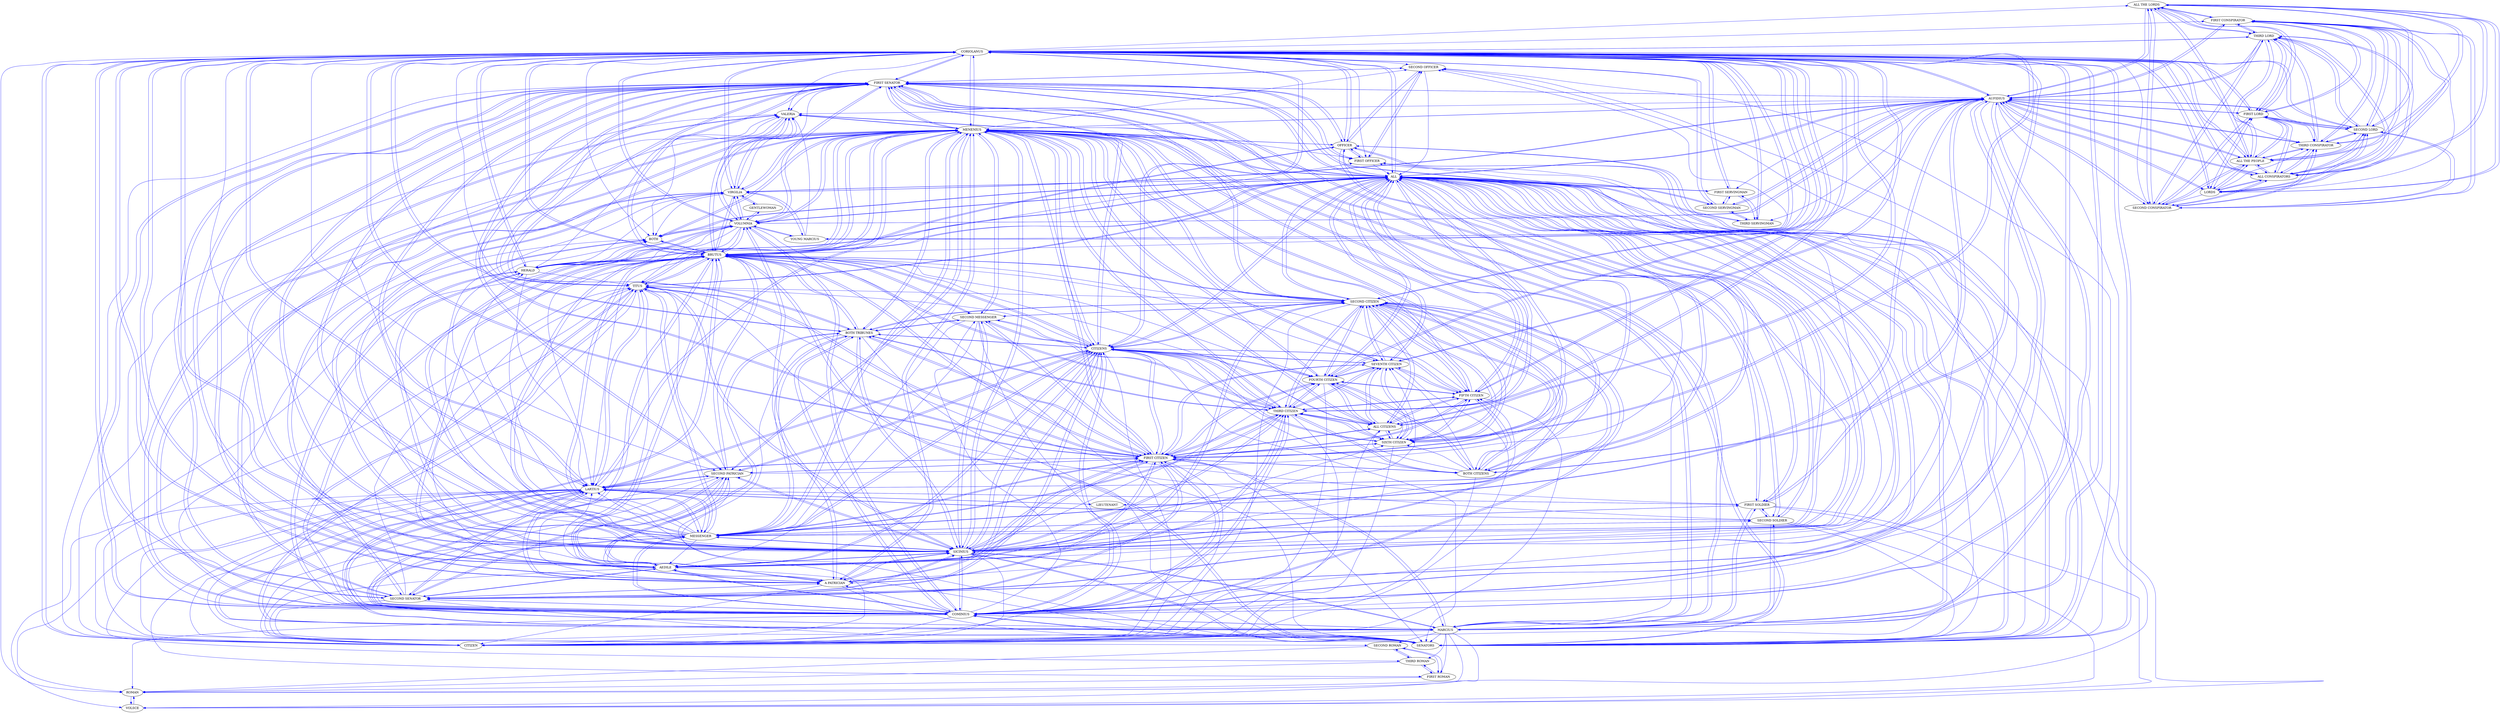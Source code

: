 strict digraph  {
	"ALL THE LORDS" -> "FIRST CONSPIRATOR"	 [color=blue,
		weight=1];
	"ALL THE LORDS" -> AUFIDIUS	 [color=blue,
		weight=1];
	"ALL THE LORDS" -> "FIRST LORD"	 [color=blue,
		weight=1];
	"ALL THE LORDS" -> LORDS	 [color=blue,
		weight=1];
	"ALL THE LORDS" -> "SECOND CONSPIRATOR"	 [color=blue,
		weight=1];
	"ALL THE LORDS" -> "ALL CONSPIRATORS"	 [color=blue,
		weight=1];
	"ALL THE LORDS" -> "ALL THE PEOPLE"	 [color=blue,
		weight=1];
	"ALL THE LORDS" -> "THIRD CONSPIRATOR"	 [color=blue,
		weight=1];
	"ALL THE LORDS" -> "SECOND LORD"	 [color=blue,
		weight=1];
	"ALL THE LORDS" -> "THIRD LORD"	 [color=blue,
		weight=1];
	"FIRST CONSPIRATOR" -> "ALL THE LORDS"	 [color=blue,
		weight=8];
	"FIRST CONSPIRATOR" -> AUFIDIUS	 [color=blue,
		weight=8];
	"FIRST CONSPIRATOR" -> "FIRST LORD"	 [color=blue,
		weight=8];
	"FIRST CONSPIRATOR" -> "SECOND CONSPIRATOR"	 [color=blue,
		weight=8];
	"FIRST CONSPIRATOR" -> "ALL CONSPIRATORS"	 [color=blue,
		weight=8];
	"FIRST CONSPIRATOR" -> "ALL THE PEOPLE"	 [color=blue,
		weight=8];
	"FIRST CONSPIRATOR" -> "THIRD CONSPIRATOR"	 [color=blue,
		weight=8];
	"FIRST CONSPIRATOR" -> "SECOND LORD"	 [color=blue,
		weight=8];
	"FIRST CONSPIRATOR" -> "THIRD LORD"	 [color=blue,
		weight=8];
	AUFIDIUS -> "ALL THE LORDS"	 [color=blue,
		weight=87];
	AUFIDIUS -> "FIRST CONSPIRATOR"	 [color=blue,
		weight=87];
	AUFIDIUS -> "FIRST SERVINGMAN"	 [color=blue,
		weight=56];
	AUFIDIUS -> MENENIUS	 [color=blue,
		weight=1];
	AUFIDIUS -> VIRGILIA	 [color=blue,
		weight=5];
	AUFIDIUS -> "FIRST LORD"	 [color=blue,
		weight=87];
	AUFIDIUS -> "FIRST SOLDIER"	 [color=blue,
		weight=32];
	AUFIDIUS -> LORDS	 [color=blue,
		weight=44];
	AUFIDIUS -> "SECOND CONSPIRATOR"	 [color=blue,
		weight=87];
	AUFIDIUS -> CORIOLANUS	 [color=blue,
		weight=107];
	AUFIDIUS -> "FIRST SENATOR"	 [color=blue,
		weight=32];
	AUFIDIUS -> "THIRD SERVINGMAN"	 [color=blue,
		weight=56];
	AUFIDIUS -> SENATORS	 [color=blue,
		weight=31];
	AUFIDIUS -> "ALL CONSPIRATORS"	 [color=blue,
		weight=87];
	AUFIDIUS -> "SECOND SERVINGMAN"	 [color=blue,
		weight=56];
	AUFIDIUS -> "ALL THE PEOPLE"	 [color=blue,
		weight=87];
	AUFIDIUS -> "THIRD CONSPIRATOR"	 [color=blue,
		weight=87];
	AUFIDIUS -> MARCIUS	 [color=blue,
		weight=10];
	AUFIDIUS -> LIEUTENANT	 [color=blue,
		weight=48];
	AUFIDIUS -> ALL	 [color=blue,
		weight=87];
	AUFIDIUS -> COMINIUS	 [color=blue,
		weight=1];
	AUFIDIUS -> "YOUNG MARCIUS"	 [color=blue,
		weight=5];
	AUFIDIUS -> VOLUMNIA	 [color=blue,
		weight=5];
	AUFIDIUS -> "SECOND SENATOR"	 [color=blue,
		weight=32];
	AUFIDIUS -> VALERIA	 [color=blue,
		weight=5];
	AUFIDIUS -> "SECOND LORD"	 [color=blue,
		weight=87];
	AUFIDIUS -> "THIRD LORD"	 [color=blue,
		weight=87];
	"FIRST SERVINGMAN" -> CORIOLANUS	 [color=blue,
		weight=6];
	"FIRST SERVINGMAN" -> "THIRD SERVINGMAN"	 [color=blue,
		weight=25];
	"FIRST SERVINGMAN" -> "SECOND SERVINGMAN"	 [color=blue,
		weight=27];
	"FIRST SERVINGMAN" -> ALL	 [color=blue,
		weight=29];
	"FIRST CITIZEN" -> MENENIUS	 [color=blue,
		weight=42];
	"FIRST CITIZEN" -> "BOTH CITIZENS"	 [color=blue,
		weight=5];
	"FIRST CITIZEN" -> CORIOLANUS	 [color=blue,
		weight=1];
	"FIRST CITIZEN" -> "FIRST SENATOR"	 [color=blue,
		weight=64];
	"FIRST CITIZEN" -> SENATORS	 [color=blue,
		weight=3];
	"FIRST CITIZEN" -> "A PATRICIAN"	 [color=blue,
		weight=3];
	"FIRST CITIZEN" -> CITIZEN	 [color=blue,
		weight=79];
	"FIRST CITIZEN" -> AEDILE	 [color=blue,
		weight=8];
	"FIRST CITIZEN" -> "SIXTH CITIZEN"	 [color=blue,
		weight=8];
	"FIRST CITIZEN" -> SICINIUS	 [color=blue,
		weight=13];
	"FIRST CITIZEN" -> MESSENGER	 [color=blue,
		weight=5];
	"FIRST CITIZEN" -> MARCIUS	 [color=blue,
		weight=1];
	"FIRST CITIZEN" -> LARTIUS	 [color=blue,
		weight=3];
	"FIRST CITIZEN" -> ALL	 [color=blue,
		weight=72];
	"FIRST CITIZEN" -> "ALL CITIZENS"	 [color=blue,
		weight=5];
	"FIRST CITIZEN" -> TITUS	 [color=blue,
		weight=3];
	"FIRST CITIZEN" -> COMINIUS	 [color=blue,
		weight=2];
	"FIRST CITIZEN" -> "SECOND CITIZEN"	 [color=blue,
		weight=76];
	"FIRST CITIZEN" -> BRUTUS	 [color=blue,
		weight=13];
	"FIRST CITIZEN" -> "SECOND PATRICIAN"	 [color=blue,
		weight=3];
	"FIRST CITIZEN" -> "THIRD CITIZEN"	 [color=blue,
		weight=15];
	"FIRST CITIZEN" -> CITIZENS	 [color=blue,
		weight=18];
	"FIRST CITIZEN" -> "BOTH TRIBUNES"	 [color=blue,
		weight=7];
	"FIRST CITIZEN" -> "FIFTH CITIZEN"	 [color=blue,
		weight=8];
	"FIRST CITIZEN" -> "FOURTH CITIZEN"	 [color=blue,
		weight=8];
	"FIRST CITIZEN" -> "SECOND SENATOR"	 [color=blue,
		weight=3];
	"FIRST CITIZEN" -> "SEVENTH CITIZEN"	 [color=blue,
		weight=8];
	"FIRST CITIZEN" -> "SECOND MESSENGER"	 [color=blue,
		weight=5];
	MENENIUS -> AUFIDIUS	 [color=blue,
		weight=21];
	MENENIUS -> "FIRST CITIZEN"	 [color=blue,
		weight=252];
	MENENIUS -> VIRGILIA	 [color=blue,
		weight=52];
	MENENIUS -> "BOTH CITIZENS"	 [color=blue,
		weight=8];
	MENENIUS -> CORIOLANUS	 [color=blue,
		weight=161];
	MENENIUS -> "FIRST SENATOR"	 [color=blue,
		weight=314];
	MENENIUS -> SENATORS	 [color=blue,
		weight=166];
	MENENIUS -> "A PATRICIAN"	 [color=blue,
		weight=110];
	MENENIUS -> HERALD	 [color=blue,
		weight=11];
	MENENIUS -> CITIZEN	 [color=blue,
		weight=251];
	MENENIUS -> AEDILE	 [color=blue,
		weight=146];
	MENENIUS -> "SIXTH CITIZEN"	 [color=blue,
		weight=13];
	MENENIUS -> "FIRST OFFICER"	 [color=blue,
		weight=41];
	MENENIUS -> SICINIUS	 [color=blue,
		weight=407];
	MENENIUS -> MESSENGER	 [color=blue,
		weight=46];
	MENENIUS -> MARCIUS	 [color=blue,
		weight=10];
	MENENIUS -> LARTIUS	 [color=blue,
		weight=101];
	MENENIUS -> ALL	 [color=blue,
		weight=355];
	MENENIUS -> "ALL CITIZENS"	 [color=blue,
		weight=8];
	MENENIUS -> TITUS	 [color=blue,
		weight=101];
	MENENIUS -> COMINIUS	 [color=blue,
		weight=240];
	MENENIUS -> "SECOND CITIZEN"	 [color=blue,
		weight=163];
	MENENIUS -> BRUTUS	 [color=blue,
		weight=371];
	MENENIUS -> VOLUMNIA	 [color=blue,
		weight=72];
	MENENIUS -> "SECOND PATRICIAN"	 [color=blue,
		weight=89];
	MENENIUS -> "THIRD CITIZEN"	 [color=blue,
		weight=70];
	MENENIUS -> CITIZENS	 [color=blue,
		weight=173];
	MENENIUS -> BOTH	 [color=blue,
		weight=119];
	MENENIUS -> OFFICER	 [color=blue,
		weight=41];
	MENENIUS -> "BOTH TRIBUNES"	 [color=blue,
		weight=71];
	MENENIUS -> "FIFTH CITIZEN"	 [color=blue,
		weight=13];
	MENENIUS -> "FOURTH CITIZEN"	 [color=blue,
		weight=13];
	MENENIUS -> "SECOND SENATOR"	 [color=blue,
		weight=145];
	MENENIUS -> VALERIA	 [color=blue,
		weight=42];
	MENENIUS -> "SEVENTH CITIZEN"	 [color=blue,
		weight=13];
	MENENIUS -> "SECOND MESSENGER"	 [color=blue,
		weight=42];
	MENENIUS -> "SECOND OFFICER"	 [color=blue,
		weight=41];
	VIRGILIA -> AUFIDIUS	 [color=blue,
		weight=6];
	VIRGILIA -> MENENIUS	 [color=blue,
		weight=9];
	VIRGILIA -> CORIOLANUS	 [color=blue,
		weight=7];
	VIRGILIA -> SICINIUS	 [color=blue,
		weight=8];
	VIRGILIA -> ALL	 [color=blue,
		weight=4];
	VIRGILIA -> COMINIUS	 [color=blue,
		weight=1];
	VIRGILIA -> "YOUNG MARCIUS"	 [color=blue,
		weight=6];
	VIRGILIA -> BRUTUS	 [color=blue,
		weight=8];
	VIRGILIA -> VOLUMNIA	 [color=blue,
		weight=35];
	VIRGILIA -> BOTH	 [color=blue,
		weight=4];
	VIRGILIA -> GENTLEWOMAN	 [color=blue,
		weight=2];
	VIRGILIA -> VALERIA	 [color=blue,
		weight=26];
	"FIRST LORD" -> "ALL THE LORDS"	 [color=blue,
		weight=13];
	"FIRST LORD" -> "FIRST CONSPIRATOR"	 [color=blue,
		weight=13];
	"FIRST LORD" -> AUFIDIUS	 [color=blue,
		weight=13];
	"FIRST LORD" -> LORDS	 [color=blue,
		weight=13];
	"FIRST LORD" -> "SECOND CONSPIRATOR"	 [color=blue,
		weight=13];
	"FIRST LORD" -> CORIOLANUS	 [color=blue,
		weight=6];
	"FIRST LORD" -> "ALL CONSPIRATORS"	 [color=blue,
		weight=13];
	"FIRST LORD" -> "ALL THE PEOPLE"	 [color=blue,
		weight=13];
	"FIRST LORD" -> "THIRD CONSPIRATOR"	 [color=blue,
		weight=13];
	"FIRST LORD" -> "SECOND LORD"	 [color=blue,
		weight=13];
	"FIRST LORD" -> "THIRD LORD"	 [color=blue,
		weight=13];
	"FIRST SOLDIER" -> AUFIDIUS	 [color=blue,
		weight=4];
	"FIRST SOLDIER" -> "FIRST SENATOR"	 [color=blue,
		weight=7];
	"FIRST SOLDIER" -> SENATORS	 [color=blue,
		weight=7];
	"FIRST SOLDIER" -> MESSENGER	 [color=blue,
		weight=7];
	"FIRST SOLDIER" -> MARCIUS	 [color=blue,
		weight=7];
	"FIRST SOLDIER" -> LARTIUS	 [color=blue,
		weight=7];
	"FIRST SOLDIER" -> ALL	 [color=blue,
		weight=7];
	"FIRST SOLDIER" -> TITUS	 [color=blue,
		weight=7];
	"FIRST SOLDIER" -> "SECOND SOLDIER"	 [color=blue,
		weight=7];
	"FIRST SOLDIER" -> VOLSCE	 [color=blue,
		weight=7];
	LORDS -> "ALL THE LORDS"	 [color=blue,
		weight=2];
	LORDS -> "FIRST CONSPIRATOR"	 [color=blue,
		weight=2];
	LORDS -> AUFIDIUS	 [color=blue,
		weight=2];
	LORDS -> "FIRST LORD"	 [color=blue,
		weight=2];
	LORDS -> "SECOND CONSPIRATOR"	 [color=blue,
		weight=2];
	LORDS -> CORIOLANUS	 [color=blue,
		weight=1];
	LORDS -> "ALL CONSPIRATORS"	 [color=blue,
		weight=2];
	LORDS -> "ALL THE PEOPLE"	 [color=blue,
		weight=2];
	LORDS -> "THIRD CONSPIRATOR"	 [color=blue,
		weight=2];
	LORDS -> "SECOND LORD"	 [color=blue,
		weight=2];
	LORDS -> "THIRD LORD"	 [color=blue,
		weight=2];
	"SECOND CONSPIRATOR" -> "ALL THE LORDS"	 [color=blue,
		weight=7];
	"SECOND CONSPIRATOR" -> "FIRST CONSPIRATOR"	 [color=blue,
		weight=7];
	"SECOND CONSPIRATOR" -> AUFIDIUS	 [color=blue,
		weight=7];
	"SECOND CONSPIRATOR" -> "FIRST LORD"	 [color=blue,
		weight=7];
	"SECOND CONSPIRATOR" -> "ALL CONSPIRATORS"	 [color=blue,
		weight=7];
	"SECOND CONSPIRATOR" -> "ALL THE PEOPLE"	 [color=blue,
		weight=7];
	"SECOND CONSPIRATOR" -> "THIRD CONSPIRATOR"	 [color=blue,
		weight=7];
	"SECOND CONSPIRATOR" -> "SECOND LORD"	 [color=blue,
		weight=7];
	"SECOND CONSPIRATOR" -> "THIRD LORD"	 [color=blue,
		weight=7];
	"BOTH CITIZENS" -> "FIRST CITIZEN"	 [color=blue,
		weight=1];
	"BOTH CITIZENS" -> MENENIUS	 [color=blue,
		weight=1];
	"BOTH CITIZENS" -> CORIOLANUS	 [color=blue,
		weight=1];
	"BOTH CITIZENS" -> CITIZEN	 [color=blue,
		weight=1];
	"BOTH CITIZENS" -> "SIXTH CITIZEN"	 [color=blue,
		weight=1];
	"BOTH CITIZENS" -> ALL	 [color=blue,
		weight=1];
	"BOTH CITIZENS" -> "ALL CITIZENS"	 [color=blue,
		weight=1];
	"BOTH CITIZENS" -> "SECOND CITIZEN"	 [color=blue,
		weight=1];
	"BOTH CITIZENS" -> "THIRD CITIZEN"	 [color=blue,
		weight=1];
	"BOTH CITIZENS" -> CITIZENS	 [color=blue,
		weight=1];
	"BOTH CITIZENS" -> "FIFTH CITIZEN"	 [color=blue,
		weight=1];
	"BOTH CITIZENS" -> "FOURTH CITIZEN"	 [color=blue,
		weight=1];
	"BOTH CITIZENS" -> "SEVENTH CITIZEN"	 [color=blue,
		weight=1];
	CORIOLANUS -> "ALL THE LORDS"	 [color=blue,
		weight=35];
	CORIOLANUS -> "FIRST CONSPIRATOR"	 [color=blue,
		weight=35];
	CORIOLANUS -> AUFIDIUS	 [color=blue,
		weight=202];
	CORIOLANUS -> "FIRST SERVINGMAN"	 [color=blue,
		weight=64];
	CORIOLANUS -> "FIRST CITIZEN"	 [color=blue,
		weight=218];
	CORIOLANUS -> MENENIUS	 [color=blue,
		weight=412];
	CORIOLANUS -> VIRGILIA	 [color=blue,
		weight=153];
	CORIOLANUS -> "FIRST LORD"	 [color=blue,
		weight=35];
	CORIOLANUS -> LORDS	 [color=blue,
		weight=35];
	CORIOLANUS -> "SECOND CONSPIRATOR"	 [color=blue,
		weight=35];
	CORIOLANUS -> "BOTH CITIZENS"	 [color=blue,
		weight=40];
	CORIOLANUS -> "FIRST SENATOR"	 [color=blue,
		weight=300];
	CORIOLANUS -> "THIRD SERVINGMAN"	 [color=blue,
		weight=58];
	CORIOLANUS -> SENATORS	 [color=blue,
		weight=267];
	CORIOLANUS -> "A PATRICIAN"	 [color=blue,
		weight=211];
	CORIOLANUS -> HERALD	 [color=blue,
		weight=21];
	CORIOLANUS -> "ALL CONSPIRATORS"	 [color=blue,
		weight=35];
	CORIOLANUS -> CITIZEN	 [color=blue,
		weight=123];
	CORIOLANUS -> "SECOND SERVINGMAN"	 [color=blue,
		weight=64];
	CORIOLANUS -> AEDILE	 [color=blue,
		weight=62];
	CORIOLANUS -> "SIXTH CITIZEN"	 [color=blue,
		weight=66];
	CORIOLANUS -> "FIRST OFFICER"	 [color=blue,
		weight=25];
	CORIOLANUS -> "ALL THE PEOPLE"	 [color=blue,
		weight=35];
	CORIOLANUS -> SICINIUS	 [color=blue,
		weight=243];
	CORIOLANUS -> "THIRD CONSPIRATOR"	 [color=blue,
		weight=35];
	CORIOLANUS -> MARCIUS	 [color=blue,
		weight=18];
	CORIOLANUS -> LARTIUS	 [color=blue,
		weight=191];
	CORIOLANUS -> ROMAN	 [color=blue,
		weight=18];
	CORIOLANUS -> ALL	 [color=blue,
		weight=346];
	CORIOLANUS -> "ALL CITIZENS"	 [color=blue,
		weight=60];
	CORIOLANUS -> TITUS	 [color=blue,
		weight=191];
	CORIOLANUS -> COMINIUS	 [color=blue,
		weight=358];
	CORIOLANUS -> "YOUNG MARCIUS"	 [color=blue,
		weight=88];
	CORIOLANUS -> "SECOND CITIZEN"	 [color=blue,
		weight=66];
	CORIOLANUS -> BRUTUS	 [color=blue,
		weight=243];
	CORIOLANUS -> VOLUMNIA	 [color=blue,
		weight=195];
	CORIOLANUS -> "SECOND PATRICIAN"	 [color=blue,
		weight=152];
	CORIOLANUS -> "THIRD CITIZEN"	 [color=blue,
		weight=66];
	CORIOLANUS -> CITIZENS	 [color=blue,
		weight=268];
	CORIOLANUS -> BOTH	 [color=blue,
		weight=21];
	CORIOLANUS -> OFFICER	 [color=blue,
		weight=25];
	CORIOLANUS -> "BOTH TRIBUNES"	 [color=blue,
		weight=50];
	CORIOLANUS -> "FIFTH CITIZEN"	 [color=blue,
		weight=66];
	CORIOLANUS -> "FOURTH CITIZEN"	 [color=blue,
		weight=66];
	CORIOLANUS -> "SECOND SENATOR"	 [color=blue,
		weight=166];
	CORIOLANUS -> VALERIA	 [color=blue,
		weight=109];
	CORIOLANUS -> "SEVENTH CITIZEN"	 [color=blue,
		weight=66];
	CORIOLANUS -> "SECOND OFFICER"	 [color=blue,
		weight=25];
	CORIOLANUS -> "SECOND LORD"	 [color=blue,
		weight=35];
	CORIOLANUS -> "THIRD LORD"	 [color=blue,
		weight=35];
	"FIRST SENATOR" -> AUFIDIUS	 [color=blue,
		weight=7];
	"FIRST SENATOR" -> "FIRST CITIZEN"	 [color=blue,
		weight=19];
	"FIRST SENATOR" -> MENENIUS	 [color=blue,
		weight=66];
	"FIRST SENATOR" -> VIRGILIA	 [color=blue,
		weight=6];
	"FIRST SENATOR" -> "FIRST SOLDIER"	 [color=blue,
		weight=10];
	"FIRST SENATOR" -> CORIOLANUS	 [color=blue,
		weight=24];
	"FIRST SENATOR" -> SENATORS	 [color=blue,
		weight=59];
	"FIRST SENATOR" -> "A PATRICIAN"	 [color=blue,
		weight=15];
	"FIRST SENATOR" -> CITIZEN	 [color=blue,
		weight=16];
	"FIRST SENATOR" -> AEDILE	 [color=blue,
		weight=10];
	"FIRST SENATOR" -> "FIRST OFFICER"	 [color=blue,
		weight=13];
	"FIRST SENATOR" -> SICINIUS	 [color=blue,
		weight=33];
	"FIRST SENATOR" -> MESSENGER	 [color=blue,
		weight=17];
	"FIRST SENATOR" -> MARCIUS	 [color=blue,
		weight=17];
	"FIRST SENATOR" -> LARTIUS	 [color=blue,
		weight=29];
	"FIRST SENATOR" -> ALL	 [color=blue,
		weight=55];
	"FIRST SENATOR" -> TITUS	 [color=blue,
		weight=29];
	"FIRST SENATOR" -> COMINIUS	 [color=blue,
		weight=59];
	"FIRST SENATOR" -> "SECOND CITIZEN"	 [color=blue,
		weight=7];
	"FIRST SENATOR" -> BRUTUS	 [color=blue,
		weight=33];
	"FIRST SENATOR" -> "SECOND SOLDIER"	 [color=blue,
		weight=10];
	"FIRST SENATOR" -> VOLUMNIA	 [color=blue,
		weight=9];
	"FIRST SENATOR" -> "SECOND PATRICIAN"	 [color=blue,
		weight=12];
	"FIRST SENATOR" -> CITIZENS	 [color=blue,
		weight=13];
	"FIRST SENATOR" -> OFFICER	 [color=blue,
		weight=13];
	"FIRST SENATOR" -> "BOTH TRIBUNES"	 [color=blue,
		weight=1];
	"FIRST SENATOR" -> "SECOND SENATOR"	 [color=blue,
		weight=50];
	"FIRST SENATOR" -> VALERIA	 [color=blue,
		weight=6];
	"FIRST SENATOR" -> "SECOND OFFICER"	 [color=blue,
		weight=13];
	"THIRD SERVINGMAN" -> "FIRST SERVINGMAN"	 [color=blue,
		weight=49];
	"THIRD SERVINGMAN" -> CORIOLANUS	 [color=blue,
		weight=15];
	"THIRD SERVINGMAN" -> "SECOND SERVINGMAN"	 [color=blue,
		weight=49];
	"THIRD SERVINGMAN" -> ALL	 [color=blue,
		weight=49];
	SENATORS -> MENENIUS	 [color=blue,
		weight=1];
	SENATORS -> CORIOLANUS	 [color=blue,
		weight=1];
	SENATORS -> "FIRST SENATOR"	 [color=blue,
		weight=1];
	SENATORS -> "FIRST OFFICER"	 [color=blue,
		weight=1];
	SENATORS -> SICINIUS	 [color=blue,
		weight=1];
	SENATORS -> ALL	 [color=blue,
		weight=1];
	SENATORS -> COMINIUS	 [color=blue,
		weight=1];
	SENATORS -> BRUTUS	 [color=blue,
		weight=1];
	SENATORS -> OFFICER	 [color=blue,
		weight=1];
	SENATORS -> "SECOND OFFICER"	 [color=blue,
		weight=1];
	"A PATRICIAN" -> "FIRST CITIZEN"	 [color=blue,
		weight=1];
	"A PATRICIAN" -> MENENIUS	 [color=blue,
		weight=1];
	"A PATRICIAN" -> CORIOLANUS	 [color=blue,
		weight=2];
	"A PATRICIAN" -> "FIRST SENATOR"	 [color=blue,
		weight=3];
	"A PATRICIAN" -> SENATORS	 [color=blue,
		weight=1];
	"A PATRICIAN" -> CITIZEN	 [color=blue,
		weight=1];
	"A PATRICIAN" -> AEDILE	 [color=blue,
		weight=1];
	"A PATRICIAN" -> SICINIUS	 [color=blue,
		weight=1];
	"A PATRICIAN" -> LARTIUS	 [color=blue,
		weight=1];
	"A PATRICIAN" -> ALL	 [color=blue,
		weight=1];
	"A PATRICIAN" -> TITUS	 [color=blue,
		weight=1];
	"A PATRICIAN" -> BRUTUS	 [color=blue,
		weight=1];
	"A PATRICIAN" -> VOLUMNIA	 [color=blue,
		weight=1];
	"A PATRICIAN" -> "SECOND PATRICIAN"	 [color=blue,
		weight=1];
	"A PATRICIAN" -> CITIZENS	 [color=blue,
		weight=1];
	"A PATRICIAN" -> "SECOND SENATOR"	 [color=blue,
		weight=1];
	HERALD -> MENENIUS	 [color=blue,
		weight=6];
	HERALD -> VIRGILIA	 [color=blue,
		weight=6];
	HERALD -> CORIOLANUS	 [color=blue,
		weight=6];
	HERALD -> SICINIUS	 [color=blue,
		weight=6];
	HERALD -> LARTIUS	 [color=blue,
		weight=6];
	HERALD -> ALL	 [color=blue,
		weight=6];
	HERALD -> TITUS	 [color=blue,
		weight=6];
	HERALD -> COMINIUS	 [color=blue,
		weight=6];
	HERALD -> BRUTUS	 [color=blue,
		weight=6];
	HERALD -> VOLUMNIA	 [color=blue,
		weight=6];
	HERALD -> BOTH	 [color=blue,
		weight=6];
	HERALD -> VALERIA	 [color=blue,
		weight=6];
	"ALL CONSPIRATORS" -> "ALL THE LORDS"	 [color=blue,
		weight=2];
	"ALL CONSPIRATORS" -> "FIRST CONSPIRATOR"	 [color=blue,
		weight=2];
	"ALL CONSPIRATORS" -> AUFIDIUS	 [color=blue,
		weight=2];
	"ALL CONSPIRATORS" -> "FIRST LORD"	 [color=blue,
		weight=2];
	"ALL CONSPIRATORS" -> LORDS	 [color=blue,
		weight=2];
	"ALL CONSPIRATORS" -> "SECOND CONSPIRATOR"	 [color=blue,
		weight=2];
	"ALL CONSPIRATORS" -> CORIOLANUS	 [color=blue,
		weight=2];
	"ALL CONSPIRATORS" -> "ALL THE PEOPLE"	 [color=blue,
		weight=2];
	"ALL CONSPIRATORS" -> "THIRD CONSPIRATOR"	 [color=blue,
		weight=2];
	"ALL CONSPIRATORS" -> "SECOND LORD"	 [color=blue,
		weight=2];
	"ALL CONSPIRATORS" -> "THIRD LORD"	 [color=blue,
		weight=2];
	CITIZEN -> CORIOLANUS	 [color=blue,
		weight=4];
	"SECOND SERVINGMAN" -> AUFIDIUS	 [color=blue,
		weight=2];
	"SECOND SERVINGMAN" -> "FIRST SERVINGMAN"	 [color=blue,
		weight=35];
	"SECOND SERVINGMAN" -> CORIOLANUS	 [color=blue,
		weight=10];
	"SECOND SERVINGMAN" -> "THIRD SERVINGMAN"	 [color=blue,
		weight=28];
	"SECOND SERVINGMAN" -> ALL	 [color=blue,
		weight=35];
	AEDILE -> "FIRST CITIZEN"	 [color=blue,
		weight=7];
	AEDILE -> MENENIUS	 [color=blue,
		weight=8];
	AEDILE -> CORIOLANUS	 [color=blue,
		weight=2];
	AEDILE -> "FIRST SENATOR"	 [color=blue,
		weight=10];
	AEDILE -> SENATORS	 [color=blue,
		weight=2];
	AEDILE -> "A PATRICIAN"	 [color=blue,
		weight=1];
	AEDILE -> CITIZEN	 [color=blue,
		weight=9];
	AEDILE -> SICINIUS	 [color=blue,
		weight=16];
	AEDILE -> LARTIUS	 [color=blue,
		weight=1];
	AEDILE -> ALL	 [color=blue,
		weight=1];
	AEDILE -> TITUS	 [color=blue,
		weight=1];
	AEDILE -> COMINIUS	 [color=blue,
		weight=2];
	AEDILE -> "SECOND CITIZEN"	 [color=blue,
		weight=6];
	AEDILE -> BRUTUS	 [color=blue,
		weight=16];
	AEDILE -> "SECOND PATRICIAN"	 [color=blue,
		weight=1];
	AEDILE -> "THIRD CITIZEN"	 [color=blue,
		weight=6];
	AEDILE -> CITIZENS	 [color=blue,
		weight=16];
	AEDILE -> "BOTH TRIBUNES"	 [color=blue,
		weight=15];
	AEDILE -> "SECOND SENATOR"	 [color=blue,
		weight=1];
	"SIXTH CITIZEN" -> "FIRST CITIZEN"	 [color=blue,
		weight=2];
	"SIXTH CITIZEN" -> MENENIUS	 [color=blue,
		weight=2];
	"SIXTH CITIZEN" -> CORIOLANUS	 [color=blue,
		weight=2];
	"SIXTH CITIZEN" -> CITIZEN	 [color=blue,
		weight=2];
	"SIXTH CITIZEN" -> ALL	 [color=blue,
		weight=2];
	"SIXTH CITIZEN" -> "ALL CITIZENS"	 [color=blue,
		weight=2];
	"SIXTH CITIZEN" -> "SECOND CITIZEN"	 [color=blue,
		weight=2];
	"SIXTH CITIZEN" -> "THIRD CITIZEN"	 [color=blue,
		weight=2];
	"SIXTH CITIZEN" -> CITIZENS	 [color=blue,
		weight=2];
	"SIXTH CITIZEN" -> "FIFTH CITIZEN"	 [color=blue,
		weight=2];
	"SIXTH CITIZEN" -> "FOURTH CITIZEN"	 [color=blue,
		weight=2];
	"SIXTH CITIZEN" -> "SEVENTH CITIZEN"	 [color=blue,
		weight=2];
	"FIRST OFFICER" -> "FIRST SENATOR"	 [color=blue,
		weight=14];
	"FIRST OFFICER" -> ALL	 [color=blue,
		weight=14];
	"FIRST OFFICER" -> OFFICER	 [color=blue,
		weight=14];
	"FIRST OFFICER" -> "SECOND OFFICER"	 [color=blue,
		weight=14];
	"ALL THE PEOPLE" -> "ALL THE LORDS"	 [color=blue,
		weight=3];
	"ALL THE PEOPLE" -> "FIRST CONSPIRATOR"	 [color=blue,
		weight=3];
	"ALL THE PEOPLE" -> AUFIDIUS	 [color=blue,
		weight=3];
	"ALL THE PEOPLE" -> "FIRST LORD"	 [color=blue,
		weight=3];
	"ALL THE PEOPLE" -> LORDS	 [color=blue,
		weight=3];
	"ALL THE PEOPLE" -> "SECOND CONSPIRATOR"	 [color=blue,
		weight=3];
	"ALL THE PEOPLE" -> CORIOLANUS	 [color=blue,
		weight=3];
	"ALL THE PEOPLE" -> "ALL CONSPIRATORS"	 [color=blue,
		weight=3];
	"ALL THE PEOPLE" -> "THIRD CONSPIRATOR"	 [color=blue,
		weight=3];
	"ALL THE PEOPLE" -> "SECOND LORD"	 [color=blue,
		weight=3];
	"ALL THE PEOPLE" -> "THIRD LORD"	 [color=blue,
		weight=3];
	SICINIUS -> "FIRST CITIZEN"	 [color=blue,
		weight=172];
	SICINIUS -> MENENIUS	 [color=blue,
		weight=215];
	SICINIUS -> VIRGILIA	 [color=blue,
		weight=33];
	SICINIUS -> CORIOLANUS	 [color=blue,
		weight=109];
	SICINIUS -> "FIRST SENATOR"	 [color=blue,
		weight=141];
	SICINIUS -> SENATORS	 [color=blue,
		weight=123];
	SICINIUS -> "A PATRICIAN"	 [color=blue,
		weight=62];
	SICINIUS -> HERALD	 [color=blue,
		weight=25];
	SICINIUS -> CITIZEN	 [color=blue,
		weight=167];
	SICINIUS -> AEDILE	 [color=blue,
		weight=120];
	SICINIUS -> "SIXTH CITIZEN"	 [color=blue,
		weight=54];
	SICINIUS -> "FIRST OFFICER"	 [color=blue,
		weight=10];
	SICINIUS -> MESSENGER	 [color=blue,
		weight=37];
	SICINIUS -> MARCIUS	 [color=blue,
		weight=16];
	SICINIUS -> LARTIUS	 [color=blue,
		weight=103];
	SICINIUS -> ALL	 [color=blue,
		weight=152];
	SICINIUS -> TITUS	 [color=blue,
		weight=103];
	SICINIUS -> COMINIUS	 [color=blue,
		weight=105];
	SICINIUS -> "SECOND CITIZEN"	 [color=blue,
		weight=110];
	SICINIUS -> BRUTUS	 [color=blue,
		weight=291];
	SICINIUS -> VOLUMNIA	 [color=blue,
		weight=33];
	SICINIUS -> "SECOND PATRICIAN"	 [color=blue,
		weight=62];
	SICINIUS -> "THIRD CITIZEN"	 [color=blue,
		weight=94];
	SICINIUS -> CITIZENS	 [color=blue,
		weight=209];
	SICINIUS -> BOTH	 [color=blue,
		weight=29];
	SICINIUS -> OFFICER	 [color=blue,
		weight=10];
	SICINIUS -> "BOTH TRIBUNES"	 [color=blue,
		weight=93];
	SICINIUS -> "FIFTH CITIZEN"	 [color=blue,
		weight=54];
	SICINIUS -> "FOURTH CITIZEN"	 [color=blue,
		weight=54];
	SICINIUS -> "SECOND SENATOR"	 [color=blue,
		weight=62];
	SICINIUS -> VALERIA	 [color=blue,
		weight=25];
	SICINIUS -> "SEVENTH CITIZEN"	 [color=blue,
		weight=54];
	SICINIUS -> "SECOND MESSENGER"	 [color=blue,
		weight=14];
	SICINIUS -> "SECOND OFFICER"	 [color=blue,
		weight=10];
	"THIRD ROMAN" -> ROMAN	 [color=blue,
		weight=1];
	"THIRD ROMAN" -> "FIRST ROMAN"	 [color=blue,
		weight=1];
	"THIRD ROMAN" -> "SECOND ROMAN"	 [color=blue,
		weight=1];
	MESSENGER -> "FIRST CITIZEN"	 [color=blue,
		weight=13];
	MESSENGER -> MENENIUS	 [color=blue,
		weight=27];
	MESSENGER -> VIRGILIA	 [color=blue,
		weight=9];
	MESSENGER -> "FIRST SOLDIER"	 [color=blue,
		weight=2];
	MESSENGER -> CORIOLANUS	 [color=blue,
		weight=9];
	MESSENGER -> "FIRST SENATOR"	 [color=blue,
		weight=4];
	MESSENGER -> HERALD	 [color=blue,
		weight=9];
	MESSENGER -> CITIZEN	 [color=blue,
		weight=13];
	MESSENGER -> AEDILE	 [color=blue,
		weight=11];
	MESSENGER -> SICINIUS	 [color=blue,
		weight=25];
	MESSENGER -> MARCIUS	 [color=blue,
		weight=13];
	MESSENGER -> LARTIUS	 [color=blue,
		weight=11];
	MESSENGER -> ALL	 [color=blue,
		weight=11];
	MESSENGER -> TITUS	 [color=blue,
		weight=11];
	MESSENGER -> COMINIUS	 [color=blue,
		weight=9];
	MESSENGER -> "SECOND CITIZEN"	 [color=blue,
		weight=13];
	MESSENGER -> BRUTUS	 [color=blue,
		weight=20];
	MESSENGER -> "SECOND SOLDIER"	 [color=blue,
		weight=2];
	MESSENGER -> VOLUMNIA	 [color=blue,
		weight=9];
	MESSENGER -> "THIRD CITIZEN"	 [color=blue,
		weight=11];
	MESSENGER -> CITIZENS	 [color=blue,
		weight=11];
	MESSENGER -> BOTH	 [color=blue,
		weight=9];
	MESSENGER -> "BOTH TRIBUNES"	 [color=blue,
		weight=11];
	MESSENGER -> VALERIA	 [color=blue,
		weight=9];
	"THIRD CONSPIRATOR" -> "ALL THE LORDS"	 [color=blue,
		weight=12];
	"THIRD CONSPIRATOR" -> "FIRST CONSPIRATOR"	 [color=blue,
		weight=12];
	"THIRD CONSPIRATOR" -> AUFIDIUS	 [color=blue,
		weight=12];
	"THIRD CONSPIRATOR" -> "FIRST LORD"	 [color=blue,
		weight=12];
	"THIRD CONSPIRATOR" -> "SECOND CONSPIRATOR"	 [color=blue,
		weight=12];
	"THIRD CONSPIRATOR" -> "ALL CONSPIRATORS"	 [color=blue,
		weight=12];
	"THIRD CONSPIRATOR" -> "ALL THE PEOPLE"	 [color=blue,
		weight=12];
	"THIRD CONSPIRATOR" -> "SECOND LORD"	 [color=blue,
		weight=12];
	"THIRD CONSPIRATOR" -> "THIRD LORD"	 [color=blue,
		weight=12];
	MARCIUS -> AUFIDIUS	 [color=blue,
		weight=9];
	MARCIUS -> "FIRST CITIZEN"	 [color=blue,
		weight=78];
	MARCIUS -> MENENIUS	 [color=blue,
		weight=78];
	MARCIUS -> "FIRST SOLDIER"	 [color=blue,
		weight=35];
	MARCIUS -> CORIOLANUS	 [color=blue,
		weight=27];
	MARCIUS -> "FIRST SENATOR"	 [color=blue,
		weight=113];
	MARCIUS -> SENATORS	 [color=blue,
		weight=43];
	MARCIUS -> CITIZEN	 [color=blue,
		weight=78];
	MARCIUS -> SICINIUS	 [color=blue,
		weight=17];
	MARCIUS -> "THIRD ROMAN"	 [color=blue,
		weight=18];
	MARCIUS -> MESSENGER	 [color=blue,
		weight=106];
	MARCIUS -> LARTIUS	 [color=blue,
		weight=97];
	MARCIUS -> ROMAN	 [color=blue,
		weight=45];
	MARCIUS -> ALL	 [color=blue,
		weight=131];
	MARCIUS -> TITUS	 [color=blue,
		weight=97];
	MARCIUS -> COMINIUS	 [color=blue,
		weight=95];
	MARCIUS -> "SECOND CITIZEN"	 [color=blue,
		weight=78];
	MARCIUS -> BRUTUS	 [color=blue,
		weight=17];
	MARCIUS -> "SECOND SOLDIER"	 [color=blue,
		weight=35];
	MARCIUS -> "FIRST ROMAN"	 [color=blue,
		weight=18];
	MARCIUS -> "SECOND ROMAN"	 [color=blue,
		weight=18];
	MARCIUS -> VOLSCE	 [color=blue,
		weight=24];
	LARTIUS -> "FIRST CITIZEN"	 [color=blue,
		weight=12];
	LARTIUS -> MENENIUS	 [color=blue,
		weight=12];
	LARTIUS -> "FIRST SOLDIER"	 [color=blue,
		weight=19];
	LARTIUS -> CORIOLANUS	 [color=blue,
		weight=17];
	LARTIUS -> "FIRST SENATOR"	 [color=blue,
		weight=31];
	LARTIUS -> SENATORS	 [color=blue,
		weight=26];
	LARTIUS -> "A PATRICIAN"	 [color=blue,
		weight=12];
	LARTIUS -> "THIRD ROMAN"	 [color=blue,
		weight=11];
	LARTIUS -> MESSENGER	 [color=blue,
		weight=19];
	LARTIUS -> MARCIUS	 [color=blue,
		weight=32];
	LARTIUS -> ROMAN	 [color=blue,
		weight=16];
	LARTIUS -> LIEUTENANT	 [color=blue,
		weight=7];
	LARTIUS -> ALL	 [color=blue,
		weight=31];
	LARTIUS -> TITUS	 [color=blue,
		weight=47];
	LARTIUS -> COMINIUS	 [color=blue,
		weight=17];
	LARTIUS -> "SECOND SOLDIER"	 [color=blue,
		weight=19];
	LARTIUS -> "FIRST ROMAN"	 [color=blue,
		weight=11];
	LARTIUS -> "SECOND PATRICIAN"	 [color=blue,
		weight=12];
	LARTIUS -> CITIZENS	 [color=blue,
		weight=12];
	LARTIUS -> "SECOND SENATOR"	 [color=blue,
		weight=12];
	LARTIUS -> "SECOND ROMAN"	 [color=blue,
		weight=11];
	LARTIUS -> VOLSCE	 [color=blue,
		weight=13];
	ROMAN -> VOLSCE	 [color=blue,
		weight=29];
	LIEUTENANT -> AUFIDIUS	 [color=blue,
		weight=11];
	LIEUTENANT -> LARTIUS	 [color=blue,
		weight=1];
	ALL -> AUFIDIUS	 [color=blue,
		weight=2];
	ALL -> "FIRST SERVINGMAN"	 [color=blue,
		weight=1];
	ALL -> "FIRST CITIZEN"	 [color=blue,
		weight=9];
	ALL -> MENENIUS	 [color=blue,
		weight=2];
	ALL -> VIRGILIA	 [color=blue,
		weight=2];
	ALL -> "FIRST SOLDIER"	 [color=blue,
		weight=2];
	ALL -> "BOTH CITIZENS"	 [color=blue,
		weight=1];
	ALL -> CORIOLANUS	 [color=blue,
		weight=3];
	ALL -> "FIRST SENATOR"	 [color=blue,
		weight=11];
	ALL -> "THIRD SERVINGMAN"	 [color=blue,
		weight=1];
	ALL -> SENATORS	 [color=blue,
		weight=5];
	ALL -> HERALD	 [color=blue,
		weight=1];
	ALL -> CITIZEN	 [color=blue,
		weight=9];
	ALL -> "SECOND SERVINGMAN"	 [color=blue,
		weight=1];
	ALL -> "SIXTH CITIZEN"	 [color=blue,
		weight=3];
	ALL -> SICINIUS	 [color=blue,
		weight=3];
	ALL -> MESSENGER	 [color=blue,
		weight=2];
	ALL -> MARCIUS	 [color=blue,
		weight=3];
	ALL -> LARTIUS	 [color=blue,
		weight=4];
	ALL -> ROMAN	 [color=blue,
		weight=1];
	ALL -> "ALL CITIZENS"	 [color=blue,
		weight=1];
	ALL -> TITUS	 [color=blue,
		weight=4];
	ALL -> COMINIUS	 [color=blue,
		weight=2];
	ALL -> "SECOND CITIZEN"	 [color=blue,
		weight=9];
	ALL -> BRUTUS	 [color=blue,
		weight=3];
	ALL -> "SECOND SOLDIER"	 [color=blue,
		weight=2];
	ALL -> VOLUMNIA	 [color=blue,
		weight=2];
	ALL -> "THIRD CITIZEN"	 [color=blue,
		weight=3];
	ALL -> CITIZENS	 [color=blue,
		weight=3];
	ALL -> BOTH	 [color=blue,
		weight=1];
	ALL -> "FIFTH CITIZEN"	 [color=blue,
		weight=3];
	ALL -> "FOURTH CITIZEN"	 [color=blue,
		weight=3];
	ALL -> "SECOND SENATOR"	 [color=blue,
		weight=2];
	ALL -> VALERIA	 [color=blue,
		weight=2];
	ALL -> VOLSCE	 [color=blue,
		weight=2];
	ALL -> "SEVENTH CITIZEN"	 [color=blue,
		weight=3];
	"ALL CITIZENS" -> "FIRST CITIZEN"	 [color=blue,
		weight=1];
	"ALL CITIZENS" -> MENENIUS	 [color=blue,
		weight=1];
	"ALL CITIZENS" -> CORIOLANUS	 [color=blue,
		weight=1];
	"ALL CITIZENS" -> CITIZEN	 [color=blue,
		weight=1];
	"ALL CITIZENS" -> "SIXTH CITIZEN"	 [color=blue,
		weight=1];
	"ALL CITIZENS" -> ALL	 [color=blue,
		weight=1];
	"ALL CITIZENS" -> "SECOND CITIZEN"	 [color=blue,
		weight=1];
	"ALL CITIZENS" -> "THIRD CITIZEN"	 [color=blue,
		weight=1];
	"ALL CITIZENS" -> CITIZENS	 [color=blue,
		weight=1];
	"ALL CITIZENS" -> "FIFTH CITIZEN"	 [color=blue,
		weight=1];
	"ALL CITIZENS" -> "FOURTH CITIZEN"	 [color=blue,
		weight=1];
	"ALL CITIZENS" -> "SEVENTH CITIZEN"	 [color=blue,
		weight=1];
	TITUS -> "FIRST CITIZEN"	 [color=blue,
		weight=5];
	TITUS -> MENENIUS	 [color=blue,
		weight=5];
	TITUS -> "FIRST SENATOR"	 [color=blue,
		weight=5];
	TITUS -> SENATORS	 [color=blue,
		weight=5];
	TITUS -> CITIZEN	 [color=blue,
		weight=5];
	TITUS -> SICINIUS	 [color=blue,
		weight=5];
	TITUS -> MESSENGER	 [color=blue,
		weight=5];
	TITUS -> MARCIUS	 [color=blue,
		weight=5];
	TITUS -> LARTIUS	 [color=blue,
		weight=5];
	TITUS -> ALL	 [color=blue,
		weight=5];
	TITUS -> COMINIUS	 [color=blue,
		weight=5];
	TITUS -> "SECOND CITIZEN"	 [color=blue,
		weight=5];
	TITUS -> BRUTUS	 [color=blue,
		weight=5];
	COMINIUS -> "FIRST CITIZEN"	 [color=blue,
		weight=73];
	COMINIUS -> MENENIUS	 [color=blue,
		weight=169];
	COMINIUS -> VIRGILIA	 [color=blue,
		weight=10];
	COMINIUS -> CORIOLANUS	 [color=blue,
		weight=164];
	COMINIUS -> "FIRST SENATOR"	 [color=blue,
		weight=102];
	COMINIUS -> SENATORS	 [color=blue,
		weight=101];
	COMINIUS -> "A PATRICIAN"	 [color=blue,
		weight=40];
	COMINIUS -> HERALD	 [color=blue,
		weight=3];
	COMINIUS -> CITIZEN	 [color=blue,
		weight=73];
	COMINIUS -> AEDILE	 [color=blue,
		weight=71];
	COMINIUS -> "FIRST OFFICER"	 [color=blue,
		weight=47];
	COMINIUS -> SICINIUS	 [color=blue,
		weight=162];
	COMINIUS -> MESSENGER	 [color=blue,
		weight=80];
	COMINIUS -> MARCIUS	 [color=blue,
		weight=107];
	COMINIUS -> LARTIUS	 [color=blue,
		weight=80];
	COMINIUS -> ROMAN	 [color=blue,
		weight=56];
	COMINIUS -> ALL	 [color=blue,
		weight=139];
	COMINIUS -> TITUS	 [color=blue,
		weight=80];
	COMINIUS -> "SECOND CITIZEN"	 [color=blue,
		weight=43];
	COMINIUS -> BRUTUS	 [color=blue,
		weight=162];
	COMINIUS -> VOLUMNIA	 [color=blue,
		weight=16];
	COMINIUS -> "SECOND PATRICIAN"	 [color=blue,
		weight=30];
	COMINIUS -> "THIRD CITIZEN"	 [color=blue,
		weight=40];
	COMINIUS -> CITIZENS	 [color=blue,
		weight=81];
	COMINIUS -> BOTH	 [color=blue,
		weight=3];
	COMINIUS -> OFFICER	 [color=blue,
		weight=47];
	COMINIUS -> "BOTH TRIBUNES"	 [color=blue,
		weight=51];
	COMINIUS -> "SECOND SENATOR"	 [color=blue,
		weight=31];
	COMINIUS -> VALERIA	 [color=blue,
		weight=3];
	COMINIUS -> "SECOND MESSENGER"	 [color=blue,
		weight=40];
	COMINIUS -> "SECOND OFFICER"	 [color=blue,
		weight=47];
	"YOUNG MARCIUS" -> AUFIDIUS	 [color=blue,
		weight=2];
	"YOUNG MARCIUS" -> VIRGILIA	 [color=blue,
		weight=2];
	"YOUNG MARCIUS" -> CORIOLANUS	 [color=blue,
		weight=2];
	"YOUNG MARCIUS" -> VOLUMNIA	 [color=blue,
		weight=2];
	"YOUNG MARCIUS" -> VALERIA	 [color=blue,
		weight=2];
	"SECOND CITIZEN" -> "FIRST CITIZEN"	 [color=blue,
		weight=25];
	"SECOND CITIZEN" -> MENENIUS	 [color=blue,
		weight=6];
	"SECOND CITIZEN" -> "BOTH CITIZENS"	 [color=blue,
		weight=8];
	"SECOND CITIZEN" -> CORIOLANUS	 [color=blue,
		weight=3];
	"SECOND CITIZEN" -> "FIRST SENATOR"	 [color=blue,
		weight=8];
	"SECOND CITIZEN" -> CITIZEN	 [color=blue,
		weight=25];
	"SECOND CITIZEN" -> AEDILE	 [color=blue,
		weight=2];
	"SECOND CITIZEN" -> "SIXTH CITIZEN"	 [color=blue,
		weight=15];
	"SECOND CITIZEN" -> SICINIUS	 [color=blue,
		weight=9];
	"SECOND CITIZEN" -> MESSENGER	 [color=blue,
		weight=2];
	"SECOND CITIZEN" -> ALL	 [color=blue,
		weight=23];
	"SECOND CITIZEN" -> "ALL CITIZENS"	 [color=blue,
		weight=8];
	"SECOND CITIZEN" -> COMINIUS	 [color=blue,
		weight=1];
	"SECOND CITIZEN" -> BRUTUS	 [color=blue,
		weight=9];
	"SECOND CITIZEN" -> "THIRD CITIZEN"	 [color=blue,
		weight=17];
	"SECOND CITIZEN" -> CITIZENS	 [color=blue,
		weight=17];
	"SECOND CITIZEN" -> "BOTH TRIBUNES"	 [color=blue,
		weight=2];
	"SECOND CITIZEN" -> "FIFTH CITIZEN"	 [color=blue,
		weight=15];
	"SECOND CITIZEN" -> "FOURTH CITIZEN"	 [color=blue,
		weight=15];
	"SECOND CITIZEN" -> "SEVENTH CITIZEN"	 [color=blue,
		weight=15];
	"SECOND CITIZEN" -> "SECOND MESSENGER"	 [color=blue,
		weight=2];
	BRUTUS -> "FIRST CITIZEN"	 [color=blue,
		weight=140];
	BRUTUS -> MENENIUS	 [color=blue,
		weight=163];
	BRUTUS -> VIRGILIA	 [color=blue,
		weight=48];
	BRUTUS -> CORIOLANUS	 [color=blue,
		weight=102];
	BRUTUS -> "FIRST SENATOR"	 [color=blue,
		weight=102];
	BRUTUS -> SENATORS	 [color=blue,
		weight=84];
	BRUTUS -> "A PATRICIAN"	 [color=blue,
		weight=45];
	BRUTUS -> HERALD	 [color=blue,
		weight=45];
	BRUTUS -> CITIZEN	 [color=blue,
		weight=113];
	BRUTUS -> AEDILE	 [color=blue,
		weight=56];
	BRUTUS -> "SIXTH CITIZEN"	 [color=blue,
		weight=56];
	BRUTUS -> "FIRST OFFICER"	 [color=blue,
		weight=14];
	BRUTUS -> SICINIUS	 [color=blue,
		weight=247];
	BRUTUS -> MESSENGER	 [color=blue,
		weight=29];
	BRUTUS -> MARCIUS	 [color=blue,
		weight=19];
	BRUTUS -> LARTIUS	 [color=blue,
		weight=109];
	BRUTUS -> ALL	 [color=blue,
		weight=166];
	BRUTUS -> TITUS	 [color=blue,
		weight=109];
	BRUTUS -> COMINIUS	 [color=blue,
		weight=80];
	BRUTUS -> "SECOND CITIZEN"	 [color=blue,
		weight=95];
	BRUTUS -> VOLUMNIA	 [color=blue,
		weight=48];
	BRUTUS -> "SECOND PATRICIAN"	 [color=blue,
		weight=45];
	BRUTUS -> "THIRD CITIZEN"	 [color=blue,
		weight=76];
	BRUTUS -> CITIZENS	 [color=blue,
		weight=145];
	BRUTUS -> BOTH	 [color=blue,
		weight=55];
	BRUTUS -> OFFICER	 [color=blue,
		weight=14];
	BRUTUS -> "BOTH TRIBUNES"	 [color=blue,
		weight=44];
	BRUTUS -> "FIFTH CITIZEN"	 [color=blue,
		weight=56];
	BRUTUS -> "FOURTH CITIZEN"	 [color=blue,
		weight=56];
	BRUTUS -> "SECOND SENATOR"	 [color=blue,
		weight=45];
	BRUTUS -> VALERIA	 [color=blue,
		weight=45];
	BRUTUS -> "SEVENTH CITIZEN"	 [color=blue,
		weight=56];
	BRUTUS -> "SECOND MESSENGER"	 [color=blue,
		weight=4];
	BRUTUS -> "SECOND OFFICER"	 [color=blue,
		weight=14];
	"SECOND SOLDIER" -> "FIRST SOLDIER"	 [color=blue,
		weight=1];
	"SECOND SOLDIER" -> "FIRST SENATOR"	 [color=blue,
		weight=1];
	"SECOND SOLDIER" -> SENATORS	 [color=blue,
		weight=1];
	"SECOND SOLDIER" -> MESSENGER	 [color=blue,
		weight=1];
	"SECOND SOLDIER" -> MARCIUS	 [color=blue,
		weight=1];
	"SECOND SOLDIER" -> LARTIUS	 [color=blue,
		weight=1];
	"SECOND SOLDIER" -> ALL	 [color=blue,
		weight=1];
	"SECOND SOLDIER" -> TITUS	 [color=blue,
		weight=1];
	"SECOND SOLDIER" -> VOLSCE	 [color=blue,
		weight=1];
	"FIRST ROMAN" -> "THIRD ROMAN"	 [color=blue,
		weight=1];
	"FIRST ROMAN" -> ROMAN	 [color=blue,
		weight=1];
	"FIRST ROMAN" -> "SECOND ROMAN"	 [color=blue,
		weight=1];
	VOLUMNIA -> AUFIDIUS	 [color=blue,
		weight=105];
	VOLUMNIA -> MENENIUS	 [color=blue,
		weight=150];
	VOLUMNIA -> VIRGILIA	 [color=blue,
		weight=236];
	VOLUMNIA -> CORIOLANUS	 [color=blue,
		weight=201];
	VOLUMNIA -> "FIRST SENATOR"	 [color=blue,
		weight=77];
	VOLUMNIA -> SENATORS	 [color=blue,
		weight=69];
	VOLUMNIA -> "A PATRICIAN"	 [color=blue,
		weight=77];
	VOLUMNIA -> HERALD	 [color=blue,
		weight=12];
	VOLUMNIA -> SICINIUS	 [color=blue,
		weight=74];
	VOLUMNIA -> LARTIUS	 [color=blue,
		weight=12];
	VOLUMNIA -> ALL	 [color=blue,
		weight=39];
	VOLUMNIA -> TITUS	 [color=blue,
		weight=12];
	VOLUMNIA -> COMINIUS	 [color=blue,
		weight=34];
	VOLUMNIA -> "YOUNG MARCIUS"	 [color=blue,
		weight=105];
	VOLUMNIA -> BRUTUS	 [color=blue,
		weight=74];
	VOLUMNIA -> BOTH	 [color=blue,
		weight=39];
	VOLUMNIA -> GENTLEWOMAN	 [color=blue,
		weight=16];
	VOLUMNIA -> VALERIA	 [color=blue,
		weight=152];
	"SECOND PATRICIAN" -> "FIRST CITIZEN"	 [color=blue,
		weight=1];
	"SECOND PATRICIAN" -> MENENIUS	 [color=blue,
		weight=1];
	"SECOND PATRICIAN" -> "FIRST SENATOR"	 [color=blue,
		weight=1];
	"SECOND PATRICIAN" -> SENATORS	 [color=blue,
		weight=1];
	"SECOND PATRICIAN" -> "A PATRICIAN"	 [color=blue,
		weight=1];
	"SECOND PATRICIAN" -> CITIZEN	 [color=blue,
		weight=1];
	"SECOND PATRICIAN" -> AEDILE	 [color=blue,
		weight=1];
	"SECOND PATRICIAN" -> SICINIUS	 [color=blue,
		weight=1];
	"SECOND PATRICIAN" -> LARTIUS	 [color=blue,
		weight=1];
	"SECOND PATRICIAN" -> ALL	 [color=blue,
		weight=1];
	"SECOND PATRICIAN" -> TITUS	 [color=blue,
		weight=1];
	"SECOND PATRICIAN" -> BRUTUS	 [color=blue,
		weight=1];
	"SECOND PATRICIAN" -> CITIZENS	 [color=blue,
		weight=1];
	"SECOND PATRICIAN" -> "SECOND SENATOR"	 [color=blue,
		weight=1];
	"THIRD CITIZEN" -> "FIRST CITIZEN"	 [color=blue,
		weight=57];
	"THIRD CITIZEN" -> MENENIUS	 [color=blue,
		weight=17];
	"THIRD CITIZEN" -> "BOTH CITIZENS"	 [color=blue,
		weight=40];
	"THIRD CITIZEN" -> CORIOLANUS	 [color=blue,
		weight=13];
	"THIRD CITIZEN" -> CITIZEN	 [color=blue,
		weight=57];
	"THIRD CITIZEN" -> AEDILE	 [color=blue,
		weight=4];
	"THIRD CITIZEN" -> "SIXTH CITIZEN"	 [color=blue,
		weight=53];
	"THIRD CITIZEN" -> SICINIUS	 [color=blue,
		weight=17];
	"THIRD CITIZEN" -> MESSENGER	 [color=blue,
		weight=4];
	"THIRD CITIZEN" -> ALL	 [color=blue,
		weight=53];
	"THIRD CITIZEN" -> "ALL CITIZENS"	 [color=blue,
		weight=40];
	"THIRD CITIZEN" -> COMINIUS	 [color=blue,
		weight=4];
	"THIRD CITIZEN" -> "SECOND CITIZEN"	 [color=blue,
		weight=57];
	"THIRD CITIZEN" -> BRUTUS	 [color=blue,
		weight=17];
	"THIRD CITIZEN" -> CITIZENS	 [color=blue,
		weight=57];
	"THIRD CITIZEN" -> "BOTH TRIBUNES"	 [color=blue,
		weight=4];
	"THIRD CITIZEN" -> "FIFTH CITIZEN"	 [color=blue,
		weight=53];
	"THIRD CITIZEN" -> "FOURTH CITIZEN"	 [color=blue,
		weight=53];
	"THIRD CITIZEN" -> "SEVENTH CITIZEN"	 [color=blue,
		weight=53];
	"THIRD CITIZEN" -> "SECOND MESSENGER"	 [color=blue,
		weight=4];
	CITIZENS -> "FIRST CITIZEN"	 [color=blue,
		weight=17];
	CITIZENS -> MENENIUS	 [color=blue,
		weight=20];
	CITIZENS -> CORIOLANUS	 [color=blue,
		weight=15];
	CITIZENS -> "FIRST SENATOR"	 [color=blue,
		weight=20];
	CITIZENS -> SENATORS	 [color=blue,
		weight=17];
	CITIZENS -> "A PATRICIAN"	 [color=blue,
		weight=13];
	CITIZENS -> CITIZEN	 [color=blue,
		weight=24];
	CITIZENS -> AEDILE	 [color=blue,
		weight=21];
	CITIZENS -> "SIXTH CITIZEN"	 [color=blue,
		weight=1];
	CITIZENS -> SICINIUS	 [color=blue,
		weight=24];
	CITIZENS -> MESSENGER	 [color=blue,
		weight=1];
	CITIZENS -> LARTIUS	 [color=blue,
		weight=13];
	CITIZENS -> ALL	 [color=blue,
		weight=14];
	CITIZENS -> TITUS	 [color=blue,
		weight=13];
	CITIZENS -> COMINIUS	 [color=blue,
		weight=16];
	CITIZENS -> "SECOND CITIZEN"	 [color=blue,
		weight=4];
	CITIZENS -> BRUTUS	 [color=blue,
		weight=24];
	CITIZENS -> "SECOND PATRICIAN"	 [color=blue,
		weight=13];
	CITIZENS -> "THIRD CITIZEN"	 [color=blue,
		weight=4];
	CITIZENS -> "BOTH TRIBUNES"	 [color=blue,
		weight=10];
	CITIZENS -> "FIFTH CITIZEN"	 [color=blue,
		weight=1];
	CITIZENS -> "FOURTH CITIZEN"	 [color=blue,
		weight=1];
	CITIZENS -> "SECOND SENATOR"	 [color=blue,
		weight=13];
	CITIZENS -> "SEVENTH CITIZEN"	 [color=blue,
		weight=1];
	CITIZENS -> "SECOND MESSENGER"	 [color=blue,
		weight=1];
	BOTH -> MENENIUS	 [color=blue,
		weight=3];
	BOTH -> SICINIUS	 [color=blue,
		weight=3];
	BOTH -> ALL	 [color=blue,
		weight=3];
	BOTH -> BRUTUS	 [color=blue,
		weight=3];
	OFFICER -> MENENIUS	 [color=blue,
		weight=1];
	OFFICER -> CORIOLANUS	 [color=blue,
		weight=1];
	OFFICER -> "FIRST SENATOR"	 [color=blue,
		weight=1];
	OFFICER -> SENATORS	 [color=blue,
		weight=1];
	OFFICER -> "FIRST OFFICER"	 [color=blue,
		weight=1];
	OFFICER -> SICINIUS	 [color=blue,
		weight=1];
	OFFICER -> ALL	 [color=blue,
		weight=1];
	OFFICER -> COMINIUS	 [color=blue,
		weight=1];
	OFFICER -> BRUTUS	 [color=blue,
		weight=1];
	OFFICER -> "SECOND OFFICER"	 [color=blue,
		weight=1];
	GENTLEWOMAN -> VIRGILIA	 [color=blue,
		weight=1];
	GENTLEWOMAN -> VOLUMNIA	 [color=blue,
		weight=1];
	"BOTH TRIBUNES" -> "FIRST CITIZEN"	 [color=blue,
		weight=3];
	"BOTH TRIBUNES" -> MENENIUS	 [color=blue,
		weight=4];
	"BOTH TRIBUNES" -> CORIOLANUS	 [color=blue,
		weight=1];
	"BOTH TRIBUNES" -> "FIRST SENATOR"	 [color=blue,
		weight=1];
	"BOTH TRIBUNES" -> SENATORS	 [color=blue,
		weight=1];
	"BOTH TRIBUNES" -> CITIZEN	 [color=blue,
		weight=3];
	"BOTH TRIBUNES" -> AEDILE	 [color=blue,
		weight=2];
	"BOTH TRIBUNES" -> SICINIUS	 [color=blue,
		weight=4];
	"BOTH TRIBUNES" -> MESSENGER	 [color=blue,
		weight=1];
	"BOTH TRIBUNES" -> COMINIUS	 [color=blue,
		weight=2];
	"BOTH TRIBUNES" -> "SECOND CITIZEN"	 [color=blue,
		weight=3];
	"BOTH TRIBUNES" -> BRUTUS	 [color=blue,
		weight=4];
	"BOTH TRIBUNES" -> "THIRD CITIZEN"	 [color=blue,
		weight=3];
	"BOTH TRIBUNES" -> CITIZENS	 [color=blue,
		weight=4];
	"BOTH TRIBUNES" -> "SECOND MESSENGER"	 [color=blue,
		weight=1];
	"FIFTH CITIZEN" -> "FIRST CITIZEN"	 [color=blue,
		weight=2];
	"FIFTH CITIZEN" -> MENENIUS	 [color=blue,
		weight=2];
	"FIFTH CITIZEN" -> "BOTH CITIZENS"	 [color=blue,
		weight=2];
	"FIFTH CITIZEN" -> CORIOLANUS	 [color=blue,
		weight=2];
	"FIFTH CITIZEN" -> CITIZEN	 [color=blue,
		weight=2];
	"FIFTH CITIZEN" -> "SIXTH CITIZEN"	 [color=blue,
		weight=2];
	"FIFTH CITIZEN" -> ALL	 [color=blue,
		weight=2];
	"FIFTH CITIZEN" -> "ALL CITIZENS"	 [color=blue,
		weight=2];
	"FIFTH CITIZEN" -> "SECOND CITIZEN"	 [color=blue,
		weight=2];
	"FIFTH CITIZEN" -> "THIRD CITIZEN"	 [color=blue,
		weight=2];
	"FIFTH CITIZEN" -> CITIZENS	 [color=blue,
		weight=2];
	"FIFTH CITIZEN" -> "FOURTH CITIZEN"	 [color=blue,
		weight=2];
	"FIFTH CITIZEN" -> "SEVENTH CITIZEN"	 [color=blue,
		weight=2];
	"FOURTH CITIZEN" -> "FIRST CITIZEN"	 [color=blue,
		weight=6];
	"FOURTH CITIZEN" -> MENENIUS	 [color=blue,
		weight=6];
	"FOURTH CITIZEN" -> "BOTH CITIZENS"	 [color=blue,
		weight=6];
	"FOURTH CITIZEN" -> CORIOLANUS	 [color=blue,
		weight=6];
	"FOURTH CITIZEN" -> CITIZEN	 [color=blue,
		weight=6];
	"FOURTH CITIZEN" -> "SIXTH CITIZEN"	 [color=blue,
		weight=6];
	"FOURTH CITIZEN" -> ALL	 [color=blue,
		weight=6];
	"FOURTH CITIZEN" -> "ALL CITIZENS"	 [color=blue,
		weight=6];
	"FOURTH CITIZEN" -> "SECOND CITIZEN"	 [color=blue,
		weight=6];
	"FOURTH CITIZEN" -> "THIRD CITIZEN"	 [color=blue,
		weight=6];
	"FOURTH CITIZEN" -> CITIZENS	 [color=blue,
		weight=6];
	"FOURTH CITIZEN" -> "FIFTH CITIZEN"	 [color=blue,
		weight=6];
	"FOURTH CITIZEN" -> "SEVENTH CITIZEN"	 [color=blue,
		weight=6];
	"SECOND SENATOR" -> AUFIDIUS	 [color=blue,
		weight=7];
	"SECOND SENATOR" -> "FIRST CITIZEN"	 [color=blue,
		weight=1];
	"SECOND SENATOR" -> MENENIUS	 [color=blue,
		weight=11];
	"SECOND SENATOR" -> CORIOLANUS	 [color=blue,
		weight=1];
	"SECOND SENATOR" -> "FIRST SENATOR"	 [color=blue,
		weight=20];
	"SECOND SENATOR" -> SENATORS	 [color=blue,
		weight=8];
	"SECOND SENATOR" -> "A PATRICIAN"	 [color=blue,
		weight=1];
	"SECOND SENATOR" -> CITIZEN	 [color=blue,
		weight=1];
	"SECOND SENATOR" -> AEDILE	 [color=blue,
		weight=1];
	"SECOND SENATOR" -> SICINIUS	 [color=blue,
		weight=1];
	"SECOND SENATOR" -> LARTIUS	 [color=blue,
		weight=1];
	"SECOND SENATOR" -> ALL	 [color=blue,
		weight=8];
	"SECOND SENATOR" -> TITUS	 [color=blue,
		weight=1];
	"SECOND SENATOR" -> COMINIUS	 [color=blue,
		weight=13];
	"SECOND SENATOR" -> BRUTUS	 [color=blue,
		weight=1];
	"SECOND SENATOR" -> "SECOND PATRICIAN"	 [color=blue,
		weight=1];
	"SECOND SENATOR" -> CITIZENS	 [color=blue,
		weight=1];
	"SECOND ROMAN" -> "THIRD ROMAN"	 [color=blue,
		weight=1];
	"SECOND ROMAN" -> ROMAN	 [color=blue,
		weight=1];
	"SECOND ROMAN" -> "FIRST ROMAN"	 [color=blue,
		weight=1];
	VALERIA -> MENENIUS	 [color=blue,
		weight=1];
	VALERIA -> VIRGILIA	 [color=blue,
		weight=41];
	VALERIA -> SICINIUS	 [color=blue,
		weight=1];
	VALERIA -> ALL	 [color=blue,
		weight=1];
	VALERIA -> BRUTUS	 [color=blue,
		weight=1];
	VALERIA -> VOLUMNIA	 [color=blue,
		weight=41];
	VALERIA -> BOTH	 [color=blue,
		weight=1];
	VOLSCE -> ROMAN	 [color=blue,
		weight=20];
	"SEVENTH CITIZEN" -> "FIRST CITIZEN"	 [color=blue,
		weight=2];
	"SEVENTH CITIZEN" -> MENENIUS	 [color=blue,
		weight=2];
	"SEVENTH CITIZEN" -> CORIOLANUS	 [color=blue,
		weight=2];
	"SEVENTH CITIZEN" -> CITIZEN	 [color=blue,
		weight=2];
	"SEVENTH CITIZEN" -> "SIXTH CITIZEN"	 [color=blue,
		weight=2];
	"SEVENTH CITIZEN" -> ALL	 [color=blue,
		weight=2];
	"SEVENTH CITIZEN" -> "ALL CITIZENS"	 [color=blue,
		weight=2];
	"SEVENTH CITIZEN" -> "SECOND CITIZEN"	 [color=blue,
		weight=2];
	"SEVENTH CITIZEN" -> "THIRD CITIZEN"	 [color=blue,
		weight=2];
	"SEVENTH CITIZEN" -> CITIZENS	 [color=blue,
		weight=2];
	"SEVENTH CITIZEN" -> "FIFTH CITIZEN"	 [color=blue,
		weight=2];
	"SEVENTH CITIZEN" -> "FOURTH CITIZEN"	 [color=blue,
		weight=2];
	"SECOND MESSENGER" -> "FIRST CITIZEN"	 [color=blue,
		weight=6];
	"SECOND MESSENGER" -> MENENIUS	 [color=blue,
		weight=20];
	"SECOND MESSENGER" -> CITIZEN	 [color=blue,
		weight=6];
	"SECOND MESSENGER" -> AEDILE	 [color=blue,
		weight=6];
	"SECOND MESSENGER" -> SICINIUS	 [color=blue,
		weight=20];
	"SECOND MESSENGER" -> MESSENGER	 [color=blue,
		weight=20];
	"SECOND MESSENGER" -> "SECOND CITIZEN"	 [color=blue,
		weight=6];
	"SECOND MESSENGER" -> BRUTUS	 [color=blue,
		weight=6];
	"SECOND MESSENGER" -> "THIRD CITIZEN"	 [color=blue,
		weight=6];
	"SECOND MESSENGER" -> CITIZENS	 [color=blue,
		weight=6];
	"SECOND MESSENGER" -> "BOTH TRIBUNES"	 [color=blue,
		weight=6];
	"SECOND OFFICER" -> "FIRST SENATOR"	 [color=blue,
		weight=22];
	"SECOND OFFICER" -> "FIRST OFFICER"	 [color=blue,
		weight=22];
	"SECOND OFFICER" -> ALL	 [color=blue,
		weight=22];
	"SECOND OFFICER" -> OFFICER	 [color=blue,
		weight=22];
	"SECOND LORD" -> "ALL THE LORDS"	 [color=blue,
		weight=9];
	"SECOND LORD" -> "FIRST CONSPIRATOR"	 [color=blue,
		weight=9];
	"SECOND LORD" -> AUFIDIUS	 [color=blue,
		weight=9];
	"SECOND LORD" -> "FIRST LORD"	 [color=blue,
		weight=9];
	"SECOND LORD" -> LORDS	 [color=blue,
		weight=9];
	"SECOND LORD" -> "SECOND CONSPIRATOR"	 [color=blue,
		weight=9];
	"SECOND LORD" -> CORIOLANUS	 [color=blue,
		weight=9];
	"SECOND LORD" -> "ALL CONSPIRATORS"	 [color=blue,
		weight=9];
	"SECOND LORD" -> "ALL THE PEOPLE"	 [color=blue,
		weight=9];
	"SECOND LORD" -> "THIRD CONSPIRATOR"	 [color=blue,
		weight=9];
	"SECOND LORD" -> "THIRD LORD"	 [color=blue,
		weight=9];
	"THIRD LORD" -> "ALL THE LORDS"	 [color=blue,
		weight=2];
	"THIRD LORD" -> "FIRST CONSPIRATOR"	 [color=blue,
		weight=2];
	"THIRD LORD" -> AUFIDIUS	 [color=blue,
		weight=2];
	"THIRD LORD" -> "FIRST LORD"	 [color=blue,
		weight=2];
	"THIRD LORD" -> LORDS	 [color=blue,
		weight=2];
	"THIRD LORD" -> "SECOND CONSPIRATOR"	 [color=blue,
		weight=2];
	"THIRD LORD" -> CORIOLANUS	 [color=blue,
		weight=2];
	"THIRD LORD" -> "ALL CONSPIRATORS"	 [color=blue,
		weight=2];
	"THIRD LORD" -> "ALL THE PEOPLE"	 [color=blue,
		weight=2];
	"THIRD LORD" -> "THIRD CONSPIRATOR"	 [color=blue,
		weight=2];
	"THIRD LORD" -> "SECOND LORD"	 [color=blue,
		weight=2];
}
